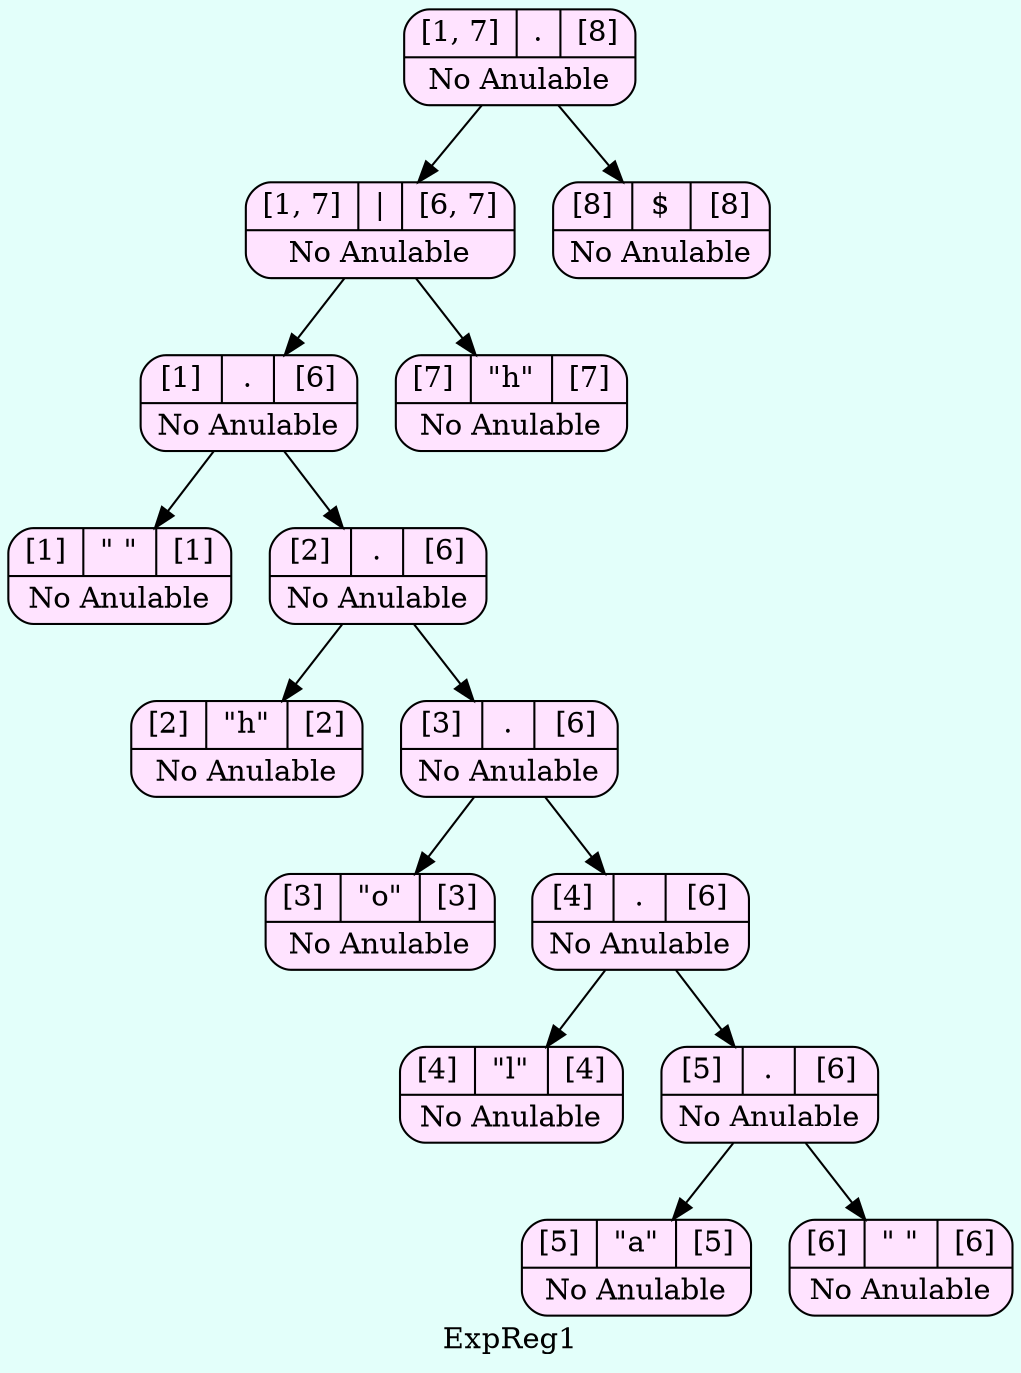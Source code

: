 digraph structs {
  bgcolor = "#E3FFFA"
   node [shape=Mrecord fillcolor="#FFE3FF" style =filled];
label ="ExpReg1"
    struct1723755918    [label="{{[1, 7]|<here>.|[8]}|No Anulable}"];
    struct1723755918-> struct1580675877
    struct1580675877    [label="{{[1, 7]|<here>\||[6, 7]}|No Anulable}"];
    struct1580675877-> struct698352084
    struct698352084    [label="{{[1]|<here>.|[6]}|No Anulable}"];
    struct698352084-> struct86781345
    struct86781345    [label="{{[1]|<here>\" \"|[1]}|No Anulable}"];
    struct698352084-> struct275505815
    struct275505815    [label="{{[2]|<here>.|[6]}|No Anulable}"];
    struct275505815-> struct1998734756
    struct1998734756    [label="{{[2]|<here>\"h\"|[2]}|No Anulable}"];
    struct275505815-> struct1579500597
    struct1579500597    [label="{{[3]|<here>.|[6]}|No Anulable}"];
    struct1579500597-> struct973093749
    struct973093749    [label="{{[3]|<here>\"o\"|[3]}|No Anulable}"];
    struct1579500597-> struct1974471160
    struct1974471160    [label="{{[4]|<here>.|[6]}|No Anulable}"];
    struct1974471160-> struct282750351
    struct282750351    [label="{{[4]|<here>\"l\"|[4]}|No Anulable}"];
    struct1974471160-> struct1680508749
    struct1680508749    [label="{{[5]|<here>.|[6]}|No Anulable}"];
    struct1680508749-> struct1598739246
    struct1598739246    [label="{{[5]|<here>\"a\"|[5]}|No Anulable}"];
    struct1680508749-> struct708898550
    struct708898550    [label="{{[6]|<here>\" \"|[6]}|No Anulable}"];
    struct1580675877-> struct1765103652
    struct1765103652    [label="{{[7]|<here>\"h\"|[7]}|No Anulable}"];
    struct1723755918-> struct1502980768
    struct1502980768    [label="{{[8]|<here>$|[8]}|No Anulable}"];

}